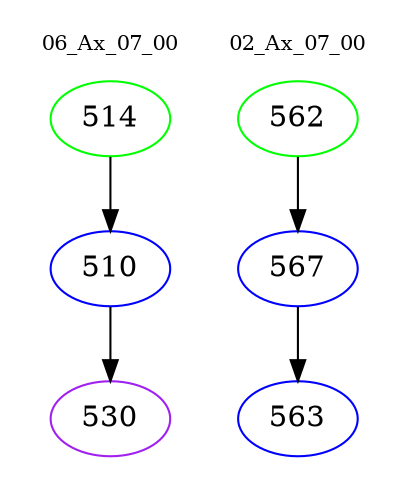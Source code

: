 digraph{
subgraph cluster_0 {
color = white
label = "06_Ax_07_00";
fontsize=10;
T0_514 [label="514", color="green"]
T0_514 -> T0_510 [color="black"]
T0_510 [label="510", color="blue"]
T0_510 -> T0_530 [color="black"]
T0_530 [label="530", color="purple"]
}
subgraph cluster_1 {
color = white
label = "02_Ax_07_00";
fontsize=10;
T1_562 [label="562", color="green"]
T1_562 -> T1_567 [color="black"]
T1_567 [label="567", color="blue"]
T1_567 -> T1_563 [color="black"]
T1_563 [label="563", color="blue"]
}
}

